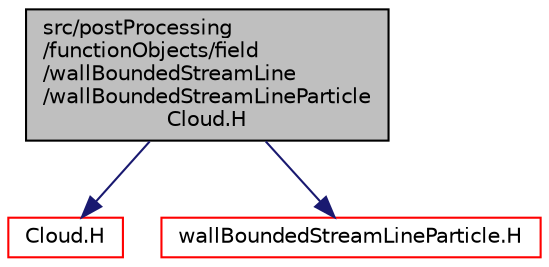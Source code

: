 digraph "src/postProcessing/functionObjects/field/wallBoundedStreamLine/wallBoundedStreamLineParticleCloud.H"
{
  bgcolor="transparent";
  edge [fontname="Helvetica",fontsize="10",labelfontname="Helvetica",labelfontsize="10"];
  node [fontname="Helvetica",fontsize="10",shape=record];
  Node1 [label="src/postProcessing\l/functionObjects/field\l/wallBoundedStreamLine\l/wallBoundedStreamLineParticle\lCloud.H",height=0.2,width=0.4,color="black", fillcolor="grey75", style="filled", fontcolor="black"];
  Node1 -> Node2 [color="midnightblue",fontsize="10",style="solid",fontname="Helvetica"];
  Node2 [label="Cloud.H",height=0.2,width=0.4,color="red",URL="$a06517.html"];
  Node1 -> Node3 [color="midnightblue",fontsize="10",style="solid",fontname="Helvetica"];
  Node3 [label="wallBoundedStreamLineParticle.H",height=0.2,width=0.4,color="red",URL="$a09465.html"];
}
